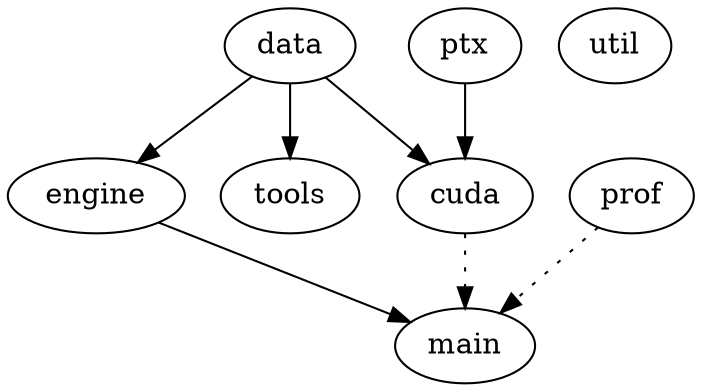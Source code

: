 digraph packages {
	engine->main
	cuda->main [style=dotted]
	data->engine
	data->cuda
	data->tools 
	ptx->cuda
	tools[rank=sink]
	prof->main[style=dotted]
	util
}
